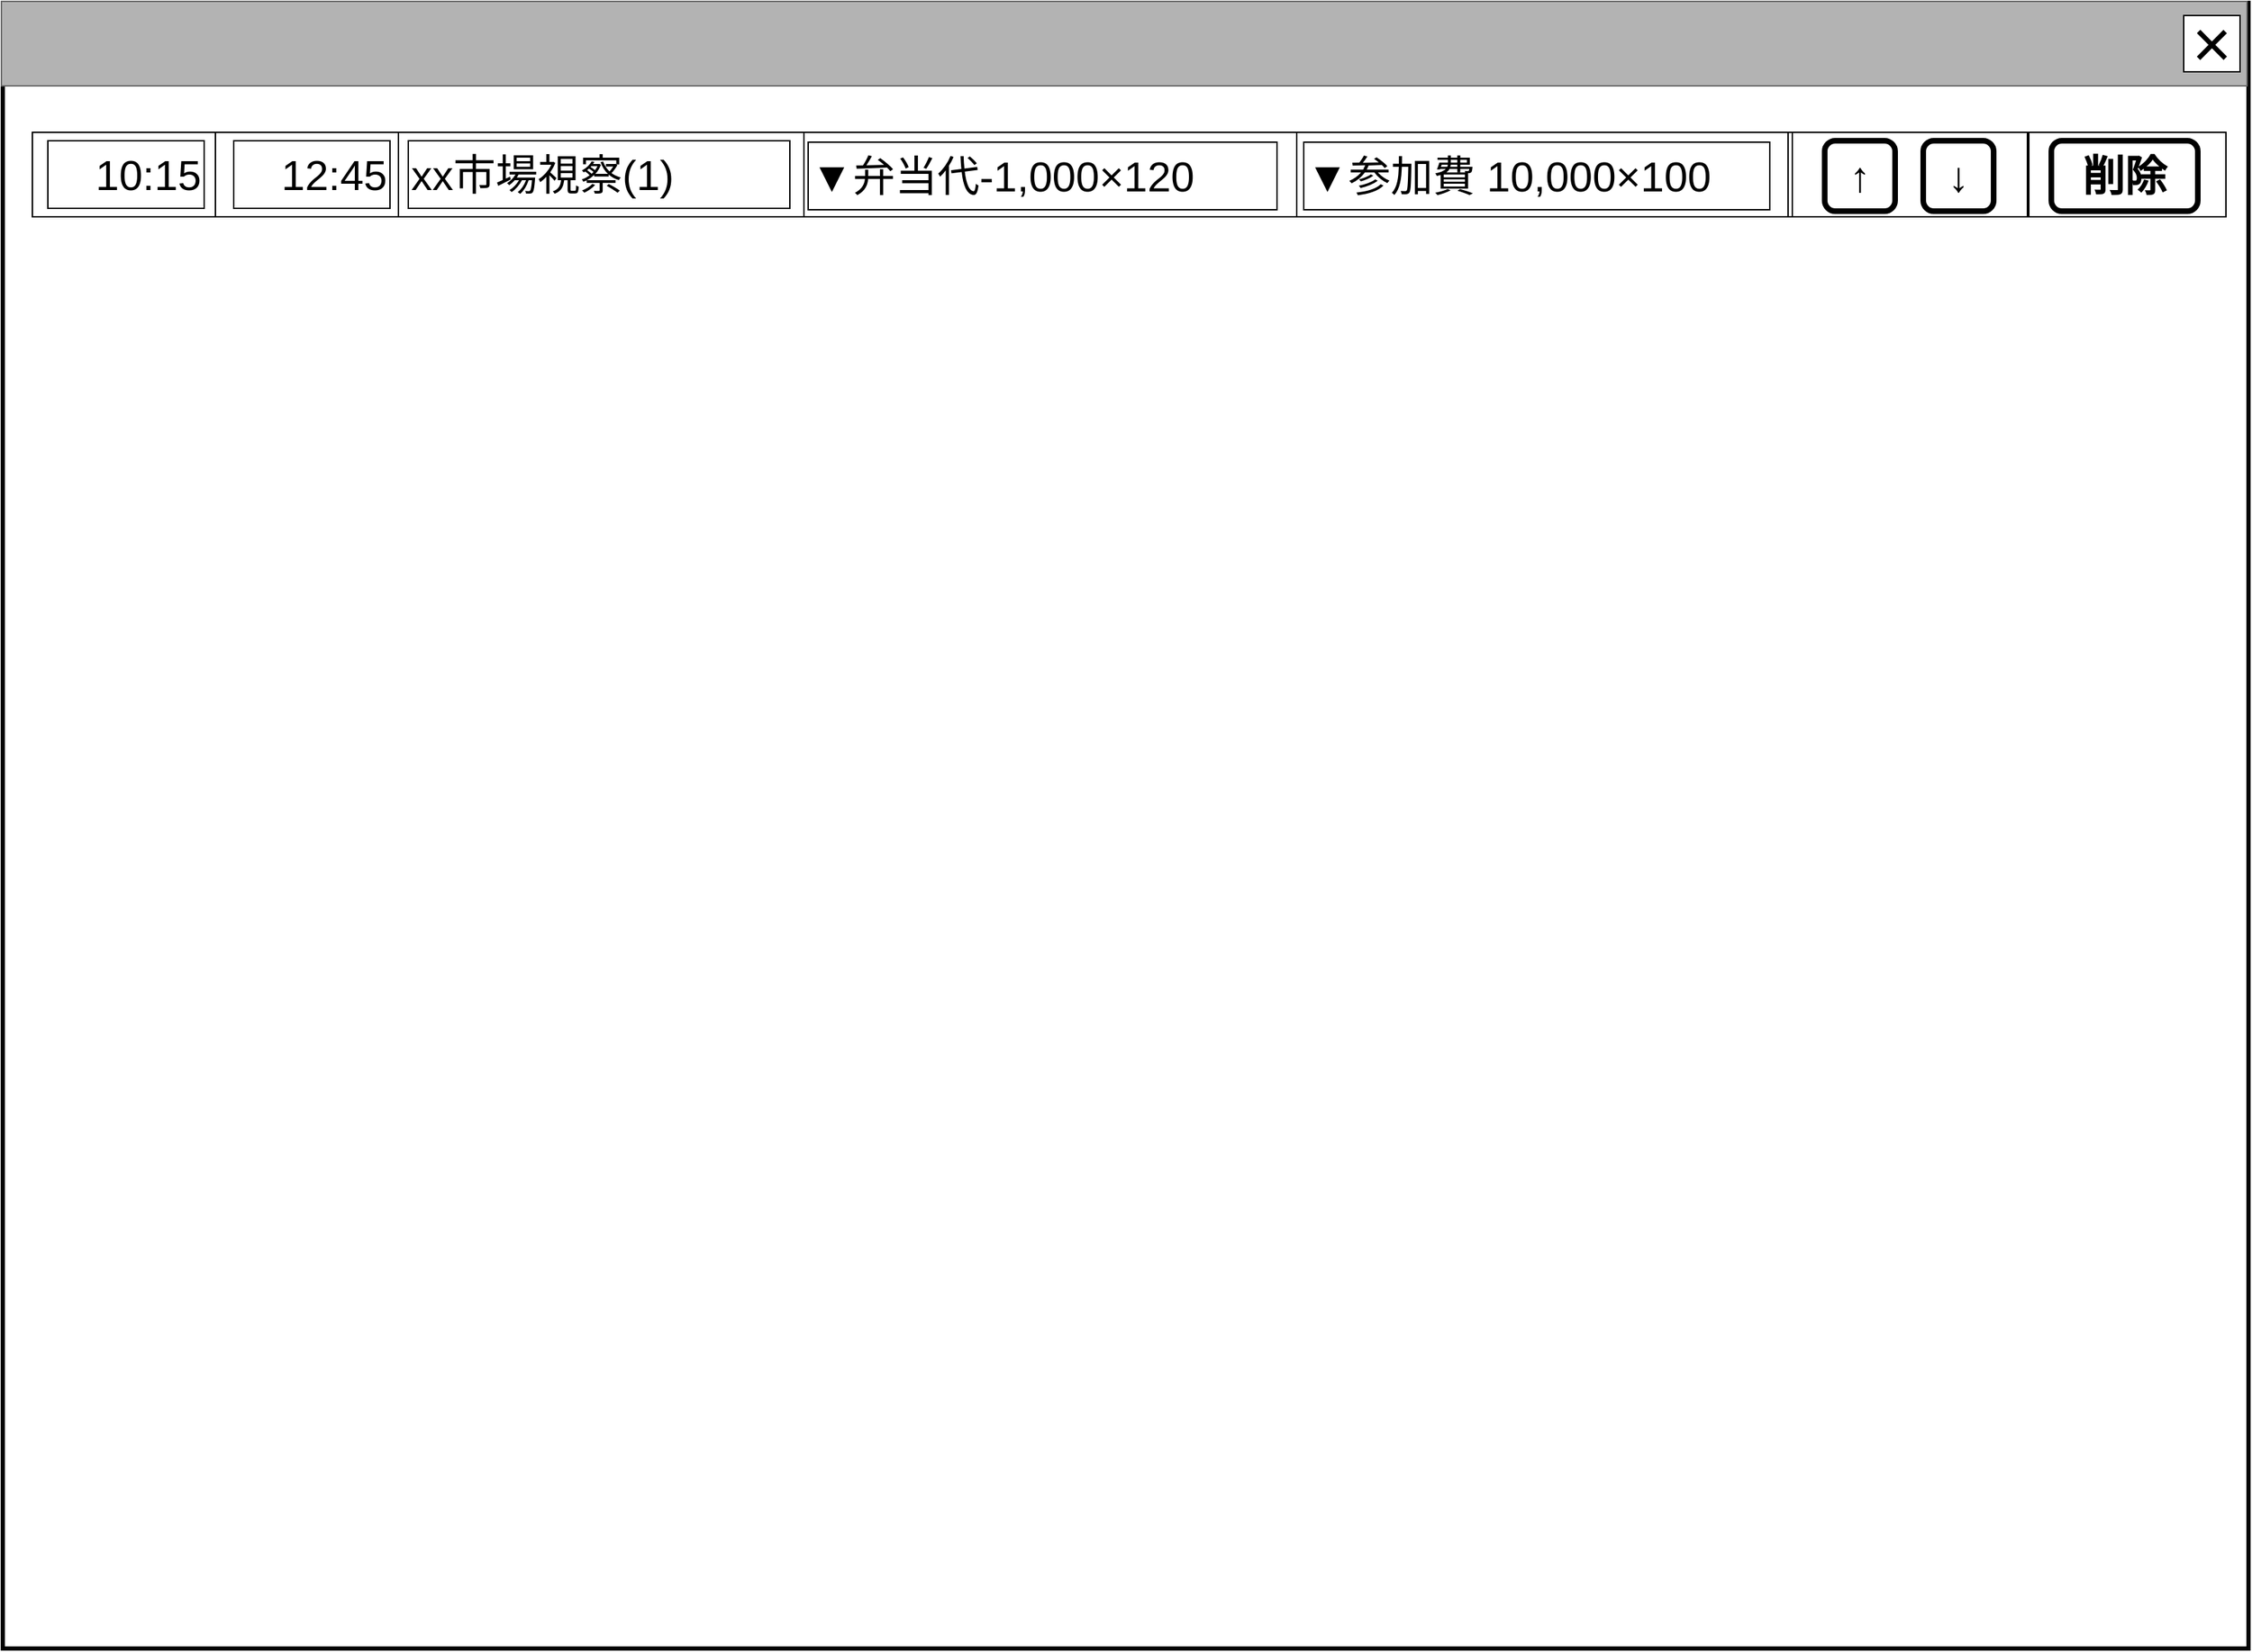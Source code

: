 <mxfile version="22.1.18" type="device">
  <diagram name="ページ1" id="LE8fIzdrHe0wcv1LTvfw">
    <mxGraphModel dx="845" dy="502" grid="1" gridSize="10" guides="1" tooltips="1" connect="1" arrows="1" fold="1" page="1" pageScale="1" pageWidth="1600" pageHeight="1200" math="0" shadow="0">
      <root>
        <mxCell id="0" />
        <mxCell id="cFaB45KztUIKXS-_cTrr-4" value="背景" style="locked=1;" parent="0" visible="0" />
        <mxCell id="cFaB45KztUIKXS-_cTrr-5" value="" style="rounded=0;whiteSpace=wrap;html=1;strokeWidth=3;" parent="cFaB45KztUIKXS-_cTrr-4" vertex="1">
          <mxGeometry x="1" y="1" width="1595" height="1180" as="geometry" />
        </mxCell>
        <mxCell id="cFaB45KztUIKXS-_cTrr-6" value="" style="rounded=0;whiteSpace=wrap;html=1;fillColor=#B3B3B3;fontColor=#333333;strokeColor=#666666;" parent="cFaB45KztUIKXS-_cTrr-4" vertex="1">
          <mxGeometry width="1595" height="60" as="geometry" />
        </mxCell>
        <mxCell id="cFaB45KztUIKXS-_cTrr-7" value="&lt;font style=&quot;font-size: 48px;&quot;&gt;×&lt;/font&gt;" style="rounded=0;whiteSpace=wrap;html=1;" parent="cFaB45KztUIKXS-_cTrr-4" vertex="1">
          <mxGeometry x="1550" y="10" width="40" height="40" as="geometry" />
        </mxCell>
        <mxCell id="cFaB45KztUIKXS-_cTrr-8" value="" style="rounded=0;whiteSpace=wrap;html=1;" parent="cFaB45KztUIKXS-_cTrr-4" vertex="1">
          <mxGeometry x="830" y="670" width="120" height="60" as="geometry" />
        </mxCell>
        <mxCell id="cFaB45KztUIKXS-_cTrr-9" value="ウインドウ" style="locked=1;" parent="0" />
        <mxCell id="cFaB45KztUIKXS-_cTrr-10" value="" style="rounded=0;whiteSpace=wrap;html=1;strokeWidth=3;" parent="cFaB45KztUIKXS-_cTrr-9" vertex="1">
          <mxGeometry x="1" y="1" width="1595" height="1169" as="geometry" />
        </mxCell>
        <mxCell id="cFaB45KztUIKXS-_cTrr-11" value="" style="rounded=0;whiteSpace=wrap;html=1;fillColor=#B3B3B3;fontColor=#333333;strokeColor=#666666;" parent="cFaB45KztUIKXS-_cTrr-9" vertex="1">
          <mxGeometry width="1595" height="60" as="geometry" />
        </mxCell>
        <mxCell id="cFaB45KztUIKXS-_cTrr-12" value="&lt;font style=&quot;font-size: 48px;&quot;&gt;×&lt;/font&gt;" style="rounded=0;whiteSpace=wrap;html=1;" parent="cFaB45KztUIKXS-_cTrr-9" vertex="1">
          <mxGeometry x="1550" y="10" width="40" height="40" as="geometry" />
        </mxCell>
        <mxCell id="cFaB45KztUIKXS-_cTrr-14" value="名称未設定レイヤ" style="" parent="0" />
        <mxCell id="-aRjbIlAvJyihVMSlcDC-31" style="edgeStyle=orthogonalEdgeStyle;rounded=0;orthogonalLoop=1;jettySize=auto;html=1;exitX=0.5;exitY=0;exitDx=0;exitDy=0;entryX=0.5;entryY=1;entryDx=0;entryDy=0;" parent="cFaB45KztUIKXS-_cTrr-14" target="lHecheWsHZr5f5_axR1w-35" edge="1">
          <mxGeometry relative="1" as="geometry">
            <mxPoint x="801" y="153" as="sourcePoint" />
          </mxGeometry>
        </mxCell>
        <mxCell id="lHecheWsHZr5f5_axR1w-30" value="" style="childLayout=tableLayout;recursiveResize=0;shadow=0;fillColor=none;" parent="cFaB45KztUIKXS-_cTrr-14" vertex="1">
          <mxGeometry x="22" y="93" width="1558" height="60" as="geometry" />
        </mxCell>
        <mxCell id="lHecheWsHZr5f5_axR1w-35" style="shape=tableRow;horizontal=0;startSize=0;swimlaneHead=0;swimlaneBody=0;top=0;left=0;bottom=0;right=0;dropTarget=0;collapsible=0;recursiveResize=0;expand=0;fontStyle=0;fillColor=none;strokeColor=inherit;" parent="lHecheWsHZr5f5_axR1w-30" vertex="1">
          <mxGeometry width="1558" height="60" as="geometry" />
        </mxCell>
        <mxCell id="lHecheWsHZr5f5_axR1w-36" value="" style="connectable=0;recursiveResize=0;strokeColor=inherit;fillColor=none;align=center;whiteSpace=wrap;html=1;" parent="lHecheWsHZr5f5_axR1w-35" vertex="1">
          <mxGeometry width="130" height="60" as="geometry">
            <mxRectangle width="130" height="60" as="alternateBounds" />
          </mxGeometry>
        </mxCell>
        <mxCell id="lHecheWsHZr5f5_axR1w-37" value="" style="connectable=0;recursiveResize=0;strokeColor=inherit;fillColor=none;align=center;whiteSpace=wrap;html=1;" parent="lHecheWsHZr5f5_axR1w-35" vertex="1">
          <mxGeometry x="130" width="130" height="60" as="geometry">
            <mxRectangle width="130" height="60" as="alternateBounds" />
          </mxGeometry>
        </mxCell>
        <mxCell id="lHecheWsHZr5f5_axR1w-38" value="" style="connectable=0;recursiveResize=0;strokeColor=inherit;fillColor=none;align=left;whiteSpace=wrap;html=1;" parent="lHecheWsHZr5f5_axR1w-35" vertex="1">
          <mxGeometry x="260" width="288" height="60" as="geometry">
            <mxRectangle width="288" height="60" as="alternateBounds" />
          </mxGeometry>
        </mxCell>
        <mxCell id="-aRjbIlAvJyihVMSlcDC-13" style="connectable=0;recursiveResize=0;strokeColor=inherit;fillColor=none;align=left;whiteSpace=wrap;html=1;" parent="lHecheWsHZr5f5_axR1w-35" vertex="1">
          <mxGeometry x="548" width="350" height="60" as="geometry">
            <mxRectangle width="350" height="60" as="alternateBounds" />
          </mxGeometry>
        </mxCell>
        <mxCell id="-aRjbIlAvJyihVMSlcDC-25" style="connectable=0;recursiveResize=0;strokeColor=inherit;fillColor=none;align=left;whiteSpace=wrap;html=1;" parent="lHecheWsHZr5f5_axR1w-35" vertex="1">
          <mxGeometry x="898" width="352" height="60" as="geometry">
            <mxRectangle width="352" height="60" as="alternateBounds" />
          </mxGeometry>
        </mxCell>
        <mxCell id="-aRjbIlAvJyihVMSlcDC-44" style="connectable=0;recursiveResize=0;strokeColor=inherit;fillColor=none;align=left;whiteSpace=wrap;html=1;" parent="lHecheWsHZr5f5_axR1w-35" vertex="1">
          <mxGeometry x="1250" width="168" height="60" as="geometry">
            <mxRectangle width="168" height="60" as="alternateBounds" />
          </mxGeometry>
        </mxCell>
        <mxCell id="fEjhOvrRUlLvb5Ld7npS-3" style="connectable=0;recursiveResize=0;strokeColor=inherit;fillColor=none;align=left;whiteSpace=wrap;html=1;" parent="lHecheWsHZr5f5_axR1w-35" vertex="1">
          <mxGeometry x="1418" width="140" height="60" as="geometry">
            <mxRectangle width="140" height="60" as="alternateBounds" />
          </mxGeometry>
        </mxCell>
        <mxCell id="-aRjbIlAvJyihVMSlcDC-38" value="&lt;span style=&quot;font-size: 30px;&quot;&gt;▼弁当代-1,000×120&lt;/span&gt;" style="rounded=0;whiteSpace=wrap;html=1;align=left;fillColor=#FFFFFF;" parent="cFaB45KztUIKXS-_cTrr-14" vertex="1">
          <mxGeometry x="573" y="100" width="333" height="48" as="geometry" />
        </mxCell>
        <mxCell id="-aRjbIlAvJyihVMSlcDC-39" value="&lt;span style=&quot;font-size: 30px;&quot;&gt;▼参加費 10,000×100&lt;/span&gt;" style="rounded=0;whiteSpace=wrap;html=1;align=left;fillColor=#FFFFFF;" parent="cFaB45KztUIKXS-_cTrr-14" vertex="1">
          <mxGeometry x="925" y="100" width="331" height="48" as="geometry" />
        </mxCell>
        <mxCell id="-aRjbIlAvJyihVMSlcDC-110" style="connectable=0;recursiveResize=0;strokeColor=inherit;fillColor=none;align=left;whiteSpace=wrap;html=1;" parent="cFaB45KztUIKXS-_cTrr-14" vertex="1">
          <mxGeometry x="1269" y="93" width="170" height="60" as="geometry">
            <mxRectangle width="170" height="60" as="alternateBounds" />
          </mxGeometry>
        </mxCell>
        <mxCell id="-aRjbIlAvJyihVMSlcDC-111" value="&lt;font style=&quot;font-size: 30px;&quot;&gt;&lt;b&gt;↑&lt;/b&gt;&lt;/font&gt;" style="rounded=1;whiteSpace=wrap;html=1;strokeWidth=4;" parent="cFaB45KztUIKXS-_cTrr-14" vertex="1">
          <mxGeometry x="1295" y="99" width="50" height="50" as="geometry" />
        </mxCell>
        <mxCell id="-aRjbIlAvJyihVMSlcDC-112" value="&lt;span style=&quot;font-size: 30px;&quot;&gt;&lt;b&gt;↓&lt;/b&gt;&lt;/span&gt;" style="rounded=1;whiteSpace=wrap;html=1;strokeWidth=4;" parent="cFaB45KztUIKXS-_cTrr-14" vertex="1">
          <mxGeometry x="1365" y="99" width="50" height="50" as="geometry" />
        </mxCell>
        <mxCell id="fEjhOvrRUlLvb5Ld7npS-13" value="&lt;span style=&quot;font-size: 30px;&quot;&gt;&lt;b&gt;削除&lt;/b&gt;&lt;/span&gt;" style="rounded=1;whiteSpace=wrap;html=1;strokeWidth=4;" parent="cFaB45KztUIKXS-_cTrr-14" vertex="1">
          <mxGeometry x="1456" y="99" width="104" height="50" as="geometry" />
        </mxCell>
        <mxCell id="rPyV_1n_66OARqOfIAE4-0" value="&lt;font style=&quot;font-size: 30px;&quot;&gt;xx市場視察(1)&lt;/font&gt;" style="rounded=0;whiteSpace=wrap;html=1;align=left;fillColor=#FFFFFF;" vertex="1" parent="cFaB45KztUIKXS-_cTrr-14">
          <mxGeometry x="289" y="99" width="271" height="48" as="geometry" />
        </mxCell>
        <mxCell id="rPyV_1n_66OARqOfIAE4-1" value="&lt;font style=&quot;font-size: 30px;&quot;&gt;10:15&lt;/font&gt;" style="rounded=0;whiteSpace=wrap;html=1;align=right;fillColor=#FFFFFF;" vertex="1" parent="cFaB45KztUIKXS-_cTrr-14">
          <mxGeometry x="33" y="99" width="111" height="48" as="geometry" />
        </mxCell>
        <mxCell id="rPyV_1n_66OARqOfIAE4-2" value="&lt;font style=&quot;font-size: 30px;&quot;&gt;12:45&lt;/font&gt;" style="rounded=0;whiteSpace=wrap;html=1;align=right;fillColor=#FFFFFF;" vertex="1" parent="cFaB45KztUIKXS-_cTrr-14">
          <mxGeometry x="165" y="99" width="111" height="48" as="geometry" />
        </mxCell>
      </root>
    </mxGraphModel>
  </diagram>
</mxfile>
